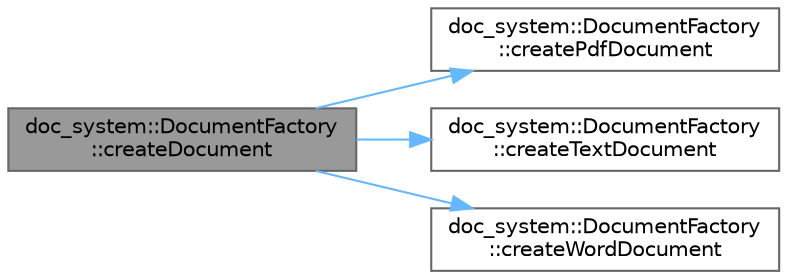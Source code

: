 digraph "doc_system::DocumentFactory::createDocument"
{
 // INTERACTIVE_SVG=YES
 // LATEX_PDF_SIZE
  bgcolor="transparent";
  edge [fontname=Helvetica,fontsize=10,labelfontname=Helvetica,labelfontsize=10];
  node [fontname=Helvetica,fontsize=10,shape=box,height=0.2,width=0.4];
  rankdir="LR";
  Node1 [id="Node000001",label="doc_system::DocumentFactory\l::createDocument",height=0.2,width=0.4,color="gray40", fillcolor="grey60", style="filled", fontcolor="black",tooltip=" "];
  Node1 -> Node2 [id="edge1_Node000001_Node000002",color="steelblue1",style="solid",tooltip=" "];
  Node2 [id="Node000002",label="doc_system::DocumentFactory\l::createPdfDocument",height=0.2,width=0.4,color="grey40", fillcolor="white", style="filled",URL="$classdoc__system_1_1_document_factory.html#a68b6952085bdd38f33b2ab9151b5c5d0",tooltip=" "];
  Node1 -> Node3 [id="edge2_Node000001_Node000003",color="steelblue1",style="solid",tooltip=" "];
  Node3 [id="Node000003",label="doc_system::DocumentFactory\l::createTextDocument",height=0.2,width=0.4,color="grey40", fillcolor="white", style="filled",URL="$classdoc__system_1_1_document_factory.html#a6b60ff3af1c7608e3c7af7a81d0f4407",tooltip=" "];
  Node1 -> Node4 [id="edge3_Node000001_Node000004",color="steelblue1",style="solid",tooltip=" "];
  Node4 [id="Node000004",label="doc_system::DocumentFactory\l::createWordDocument",height=0.2,width=0.4,color="grey40", fillcolor="white", style="filled",URL="$classdoc__system_1_1_document_factory.html#a2fe8ad709e1cd4e485733f698c8af8cc",tooltip=" "];
}
